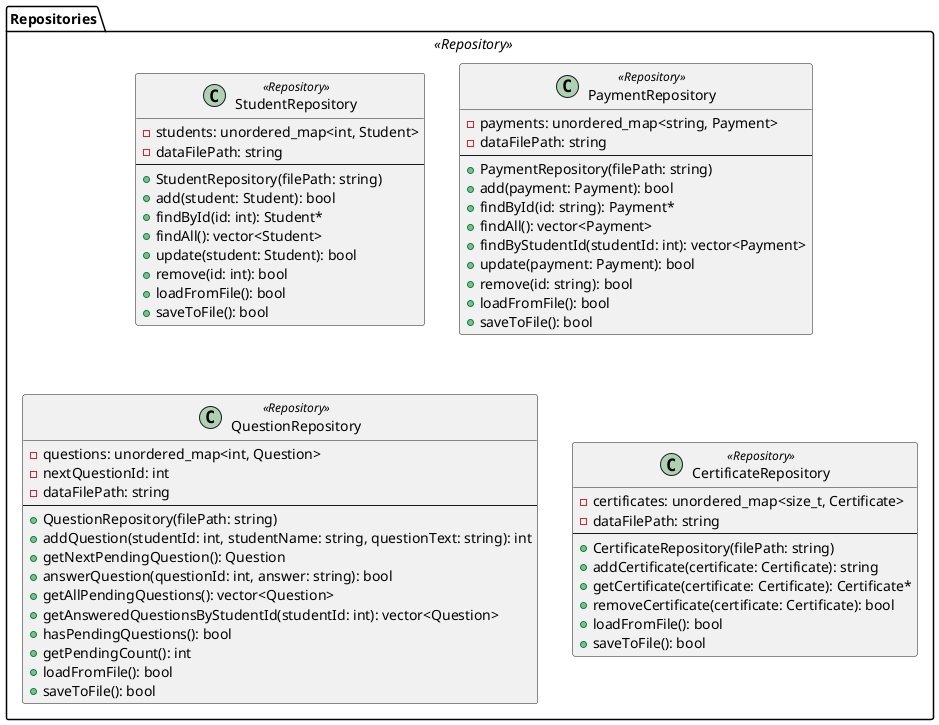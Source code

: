 @startuml repository
package "Repositories" <<Repository>> {
    class StudentRepository <<Repository>> {
        - students: unordered_map<int, Student>
        - dataFilePath: string
        --
        + StudentRepository(filePath: string)
        + add(student: Student): bool
        + findById(id: int): Student*
        + findAll(): vector<Student>
        + update(student: Student): bool
        + remove(id: int): bool
        + loadFromFile(): bool
        + saveToFile(): bool
    }

    class PaymentRepository <<Repository>> {
        - payments: unordered_map<string, Payment>
        - dataFilePath: string
        --
        + PaymentRepository(filePath: string)
        + add(payment: Payment): bool
        + findById(id: string): Payment*
        + findAll(): vector<Payment>
        + findByStudentId(studentId: int): vector<Payment>
        + update(payment: Payment): bool
        + remove(id: string): bool
        + loadFromFile(): bool
        + saveToFile(): bool
    }

    class QuestionRepository <<Repository>> {
        - questions: unordered_map<int, Question>
        - nextQuestionId: int
        - dataFilePath: string
        --
        + QuestionRepository(filePath: string)
        + addQuestion(studentId: int, studentName: string, questionText: string): int
        + getNextPendingQuestion(): Question
        + answerQuestion(questionId: int, answer: string): bool
        + getAllPendingQuestions(): vector<Question>
        + getAnsweredQuestionsByStudentId(studentId: int): vector<Question>
        + hasPendingQuestions(): bool
        + getPendingCount(): int
        + loadFromFile(): bool
        + saveToFile(): bool
    }

    class CertificateRepository <<Repository>> {
        - certificates: unordered_map<size_t, Certificate>
        - dataFilePath: string
        --
        + CertificateRepository(filePath: string)
        + addCertificate(certificate: Certificate): string
        + getCertificate(certificate: Certificate): Certificate*
        + removeCertificate(certificate: Certificate): bool
        + loadFromFile(): bool
        + saveToFile(): bool
    }
}
@enduml